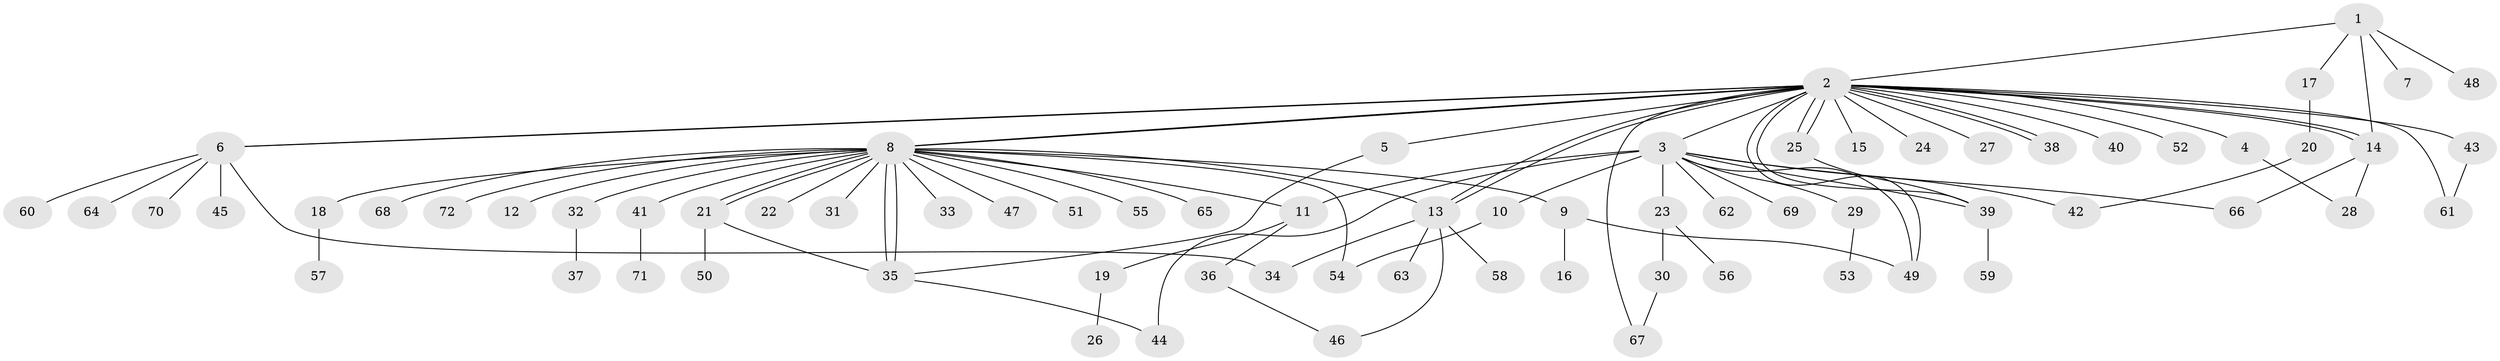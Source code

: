 // Generated by graph-tools (version 1.1) at 2025/14/03/09/25 04:14:34]
// undirected, 72 vertices, 97 edges
graph export_dot {
graph [start="1"]
  node [color=gray90,style=filled];
  1;
  2;
  3;
  4;
  5;
  6;
  7;
  8;
  9;
  10;
  11;
  12;
  13;
  14;
  15;
  16;
  17;
  18;
  19;
  20;
  21;
  22;
  23;
  24;
  25;
  26;
  27;
  28;
  29;
  30;
  31;
  32;
  33;
  34;
  35;
  36;
  37;
  38;
  39;
  40;
  41;
  42;
  43;
  44;
  45;
  46;
  47;
  48;
  49;
  50;
  51;
  52;
  53;
  54;
  55;
  56;
  57;
  58;
  59;
  60;
  61;
  62;
  63;
  64;
  65;
  66;
  67;
  68;
  69;
  70;
  71;
  72;
  1 -- 2;
  1 -- 7;
  1 -- 14;
  1 -- 17;
  1 -- 48;
  2 -- 3;
  2 -- 4;
  2 -- 5;
  2 -- 6;
  2 -- 6;
  2 -- 8;
  2 -- 8;
  2 -- 13;
  2 -- 13;
  2 -- 14;
  2 -- 14;
  2 -- 15;
  2 -- 24;
  2 -- 25;
  2 -- 25;
  2 -- 27;
  2 -- 38;
  2 -- 38;
  2 -- 39;
  2 -- 40;
  2 -- 43;
  2 -- 49;
  2 -- 52;
  2 -- 61;
  2 -- 67;
  3 -- 10;
  3 -- 11;
  3 -- 23;
  3 -- 29;
  3 -- 39;
  3 -- 42;
  3 -- 44;
  3 -- 49;
  3 -- 62;
  3 -- 66;
  3 -- 69;
  4 -- 28;
  5 -- 35;
  6 -- 34;
  6 -- 45;
  6 -- 60;
  6 -- 64;
  6 -- 70;
  8 -- 9;
  8 -- 11;
  8 -- 12;
  8 -- 13;
  8 -- 18;
  8 -- 21;
  8 -- 21;
  8 -- 22;
  8 -- 31;
  8 -- 32;
  8 -- 33;
  8 -- 35;
  8 -- 35;
  8 -- 41;
  8 -- 47;
  8 -- 51;
  8 -- 54;
  8 -- 55;
  8 -- 65;
  8 -- 68;
  8 -- 72;
  9 -- 16;
  9 -- 49;
  10 -- 54;
  11 -- 19;
  11 -- 36;
  13 -- 34;
  13 -- 46;
  13 -- 58;
  13 -- 63;
  14 -- 28;
  14 -- 66;
  17 -- 20;
  18 -- 57;
  19 -- 26;
  20 -- 42;
  21 -- 35;
  21 -- 50;
  23 -- 30;
  23 -- 56;
  25 -- 39;
  29 -- 53;
  30 -- 67;
  32 -- 37;
  35 -- 44;
  36 -- 46;
  39 -- 59;
  41 -- 71;
  43 -- 61;
}
